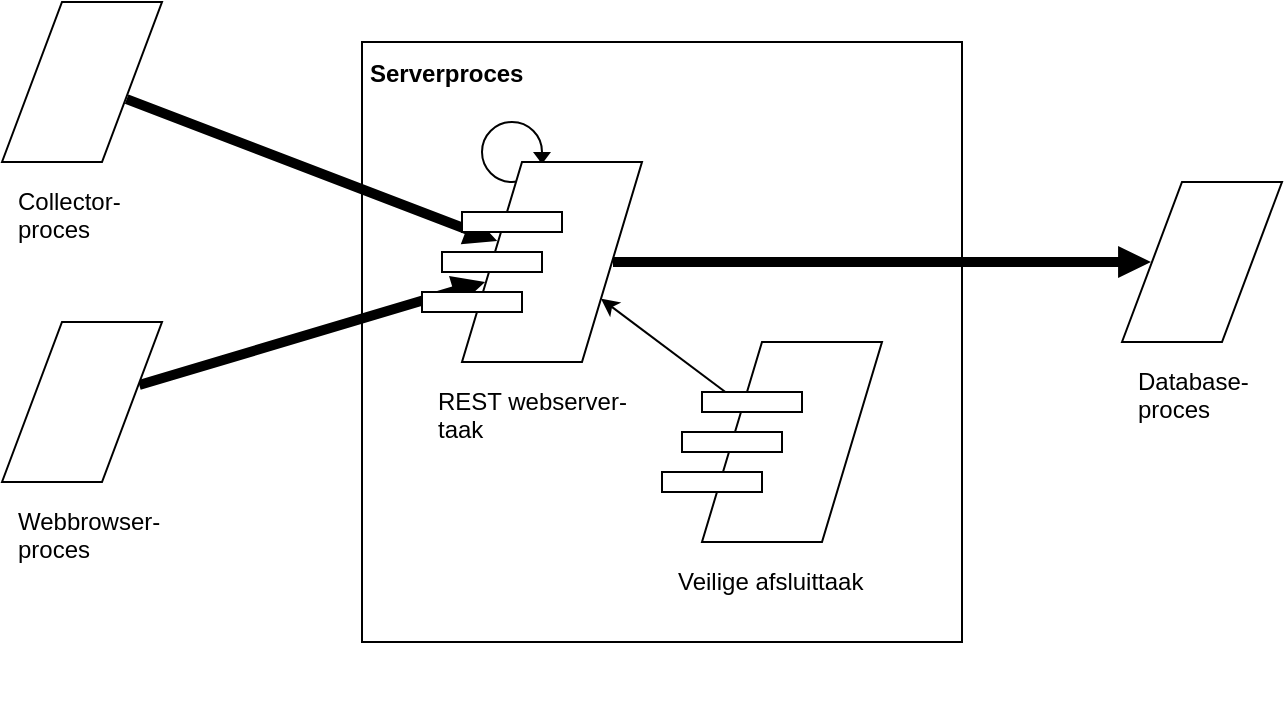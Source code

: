 <mxfile version="21.6.8" type="device">
  <diagram name="Pagina-1" id="8wTd0NuJ23DJCZnrmtpK">
    <mxGraphModel dx="879" dy="516" grid="1" gridSize="10" guides="1" tooltips="1" connect="1" arrows="1" fold="1" page="1" pageScale="1" pageWidth="827" pageHeight="1169" math="0" shadow="0">
      <root>
        <mxCell id="0" />
        <mxCell id="1" parent="0" />
        <mxCell id="B7nXA0YKw4wZuLWvceZi-6" value="" style="rounded=0;whiteSpace=wrap;html=1;fillColor=none;movable=1;resizable=1;rotatable=1;deletable=1;editable=1;locked=0;connectable=1;align=left;" parent="1" vertex="1">
          <mxGeometry x="220" y="60" width="300" height="300" as="geometry" />
        </mxCell>
        <mxCell id="B7nXA0YKw4wZuLWvceZi-26" value="" style="endArrow=classic;html=1;rounded=0;endFill=1;startArrow=none;startFill=0;strokeWidth=1;shape=flexArrow;endSize=5.154;endWidth=10;fillColor=#000000;strokeColor=none;fontSize=11;fillStyle=solid;width=5;" parent="1" source="B7nXA0YKw4wZuLWvceZi-24" target="B7nXA0YKw4wZuLWvceZi-2" edge="1">
          <mxGeometry relative="1" as="geometry">
            <mxPoint x="112" y="98" as="sourcePoint" />
            <mxPoint x="298" y="170" as="targetPoint" />
          </mxGeometry>
        </mxCell>
        <mxCell id="B7nXA0YKw4wZuLWvceZi-25" value="" style="endArrow=classic;html=1;rounded=0;endFill=1;startArrow=none;startFill=0;strokeWidth=1;shape=flexArrow;endSize=5.154;endWidth=10;fillColor=#000000;strokeColor=none;fontSize=11;fillStyle=solid;width=5;" parent="1" source="B7nXA0YKw4wZuLWvceZi-21" target="B7nXA0YKw4wZuLWvceZi-2" edge="1">
          <mxGeometry relative="1" as="geometry">
            <mxPoint x="170" y="370" as="sourcePoint" />
            <mxPoint x="290" y="370" as="targetPoint" />
          </mxGeometry>
        </mxCell>
        <mxCell id="B7nXA0YKw4wZuLWvceZi-7" value="REST webserver-taak" style="text;html=1;strokeColor=none;fillColor=none;align=left;verticalAlign=top;whiteSpace=wrap;rounded=0;spacing=8;" parent="1" vertex="1">
          <mxGeometry x="250" y="220" width="110" height="80" as="geometry" />
        </mxCell>
        <mxCell id="B7nXA0YKw4wZuLWvceZi-8" value="" style="group;fillColor=none;" parent="1" vertex="1" connectable="0">
          <mxGeometry x="280" y="100" width="34.5" height="30" as="geometry" />
        </mxCell>
        <mxCell id="B7nXA0YKw4wZuLWvceZi-9" value="" style="ellipse;whiteSpace=wrap;html=1;aspect=fixed;fillColor=none;" parent="B7nXA0YKw4wZuLWvceZi-8" vertex="1">
          <mxGeometry width="30" height="30" as="geometry" />
        </mxCell>
        <mxCell id="B7nXA0YKw4wZuLWvceZi-10" value="" style="triangle;whiteSpace=wrap;html=1;rotation=90;strokeColor=none;fillColor=#000000;" parent="B7nXA0YKw4wZuLWvceZi-8" vertex="1">
          <mxGeometry x="27" y="13.5" width="6" height="9" as="geometry" />
        </mxCell>
        <mxCell id="B7nXA0YKw4wZuLWvceZi-11" value="" style="endArrow=classic;html=1;rounded=0;" parent="1" source="B7nXA0YKw4wZuLWvceZi-13" target="B7nXA0YKw4wZuLWvceZi-2" edge="1">
          <mxGeometry width="50" height="50" relative="1" as="geometry">
            <mxPoint x="380" y="200" as="sourcePoint" />
            <mxPoint x="290" y="560" as="targetPoint" />
          </mxGeometry>
        </mxCell>
        <mxCell id="B7nXA0YKw4wZuLWvceZi-18" value="Veilige afsluittaak" style="text;html=1;strokeColor=none;fillColor=none;align=left;verticalAlign=top;whiteSpace=wrap;rounded=0;spacing=8;" parent="1" vertex="1">
          <mxGeometry x="370" y="310" width="110" height="80" as="geometry" />
        </mxCell>
        <mxCell id="B7nXA0YKw4wZuLWvceZi-19" value="Serverproces" style="text;html=1;strokeColor=none;fillColor=none;align=left;verticalAlign=top;whiteSpace=wrap;rounded=0;fontStyle=1;spacing=4;" parent="1" vertex="1">
          <mxGeometry x="220" y="60" width="140" height="30" as="geometry" />
        </mxCell>
        <mxCell id="B7nXA0YKw4wZuLWvceZi-22" value="Collector-proces" style="text;html=1;strokeColor=none;fillColor=none;align=left;verticalAlign=top;whiteSpace=wrap;rounded=0;spacing=8;" parent="1" vertex="1">
          <mxGeometry x="40" y="120" width="80" height="80" as="geometry" />
        </mxCell>
        <mxCell id="B7nXA0YKw4wZuLWvceZi-23" value="Webbrowser-proces" style="text;html=1;strokeColor=none;fillColor=none;align=left;verticalAlign=top;whiteSpace=wrap;rounded=0;spacing=8;" parent="1" vertex="1">
          <mxGeometry x="40" y="280" width="80" height="80" as="geometry" />
        </mxCell>
        <mxCell id="B7nXA0YKw4wZuLWvceZi-30" value="Database-proces" style="text;html=1;strokeColor=none;fillColor=none;align=left;verticalAlign=top;whiteSpace=wrap;rounded=0;spacing=8;" parent="1" vertex="1">
          <mxGeometry x="600" y="210" width="80" height="80" as="geometry" />
        </mxCell>
        <mxCell id="B7nXA0YKw4wZuLWvceZi-31" value="" style="endArrow=classic;html=1;rounded=0;endFill=1;startArrow=none;startFill=0;strokeWidth=1;shape=flexArrow;endSize=5.154;endWidth=10;fillColor=#000000;strokeColor=none;fontSize=11;fillStyle=solid;width=5;" parent="1" source="B7nXA0YKw4wZuLWvceZi-2" target="B7nXA0YKw4wZuLWvceZi-29" edge="1">
          <mxGeometry relative="1" as="geometry">
            <mxPoint x="118" y="242" as="sourcePoint" />
            <mxPoint x="292" y="190" as="targetPoint" />
          </mxGeometry>
        </mxCell>
        <mxCell id="B7nXA0YKw4wZuLWvceZi-1" value="" style="group" parent="1" vertex="1" connectable="0">
          <mxGeometry x="250" y="120" width="110" height="100" as="geometry" />
        </mxCell>
        <mxCell id="B7nXA0YKw4wZuLWvceZi-2" value="" style="shape=parallelogram;perimeter=parallelogramPerimeter;whiteSpace=wrap;html=1;fixedSize=1;fillOpacity=100;arcSize=20;size=30;" parent="B7nXA0YKw4wZuLWvceZi-1" vertex="1">
          <mxGeometry x="20" width="90" height="100" as="geometry" />
        </mxCell>
        <mxCell id="B7nXA0YKw4wZuLWvceZi-3" value="" style="rounded=0;whiteSpace=wrap;html=1;" parent="B7nXA0YKw4wZuLWvceZi-1" vertex="1">
          <mxGeometry x="20" y="25" width="50" height="10" as="geometry" />
        </mxCell>
        <mxCell id="B7nXA0YKw4wZuLWvceZi-4" value="" style="rounded=0;whiteSpace=wrap;html=1;" parent="B7nXA0YKw4wZuLWvceZi-1" vertex="1">
          <mxGeometry x="10" y="45" width="50" height="10" as="geometry" />
        </mxCell>
        <mxCell id="B7nXA0YKw4wZuLWvceZi-5" value="" style="rounded=0;whiteSpace=wrap;html=1;" parent="B7nXA0YKw4wZuLWvceZi-1" vertex="1">
          <mxGeometry y="65" width="50" height="10" as="geometry" />
        </mxCell>
        <mxCell id="B7nXA0YKw4wZuLWvceZi-12" value="" style="group" parent="1" vertex="1" connectable="0">
          <mxGeometry x="370" y="210" width="110" height="100" as="geometry" />
        </mxCell>
        <mxCell id="B7nXA0YKw4wZuLWvceZi-13" value="" style="shape=parallelogram;perimeter=parallelogramPerimeter;whiteSpace=wrap;html=1;fixedSize=1;fillOpacity=100;arcSize=20;size=30;" parent="B7nXA0YKw4wZuLWvceZi-12" vertex="1">
          <mxGeometry x="20" width="90" height="100" as="geometry" />
        </mxCell>
        <mxCell id="B7nXA0YKw4wZuLWvceZi-14" value="" style="rounded=0;whiteSpace=wrap;html=1;" parent="B7nXA0YKw4wZuLWvceZi-12" vertex="1">
          <mxGeometry x="20" y="25" width="50" height="10" as="geometry" />
        </mxCell>
        <mxCell id="B7nXA0YKw4wZuLWvceZi-15" value="" style="rounded=0;whiteSpace=wrap;html=1;" parent="B7nXA0YKw4wZuLWvceZi-12" vertex="1">
          <mxGeometry x="10" y="45" width="50" height="10" as="geometry" />
        </mxCell>
        <mxCell id="B7nXA0YKw4wZuLWvceZi-16" value="" style="rounded=0;whiteSpace=wrap;html=1;" parent="B7nXA0YKw4wZuLWvceZi-12" vertex="1">
          <mxGeometry y="65" width="50" height="10" as="geometry" />
        </mxCell>
        <mxCell id="B7nXA0YKw4wZuLWvceZi-21" value="" style="shape=parallelogram;perimeter=parallelogramPerimeter;whiteSpace=wrap;html=1;fixedSize=1;fillOpacity=100;arcSize=20;size=30;" parent="1" vertex="1">
          <mxGeometry x="40" y="40" width="80" height="80" as="geometry" />
        </mxCell>
        <mxCell id="B7nXA0YKw4wZuLWvceZi-24" value="" style="shape=parallelogram;perimeter=parallelogramPerimeter;whiteSpace=wrap;html=1;fixedSize=1;fillOpacity=100;arcSize=20;size=30;" parent="1" vertex="1">
          <mxGeometry x="40" y="200" width="80" height="80" as="geometry" />
        </mxCell>
        <mxCell id="B7nXA0YKw4wZuLWvceZi-29" value="" style="shape=parallelogram;perimeter=parallelogramPerimeter;whiteSpace=wrap;html=1;fixedSize=1;fillOpacity=100;arcSize=20;size=30;" parent="1" vertex="1">
          <mxGeometry x="600" y="130" width="80" height="80" as="geometry" />
        </mxCell>
      </root>
    </mxGraphModel>
  </diagram>
</mxfile>
